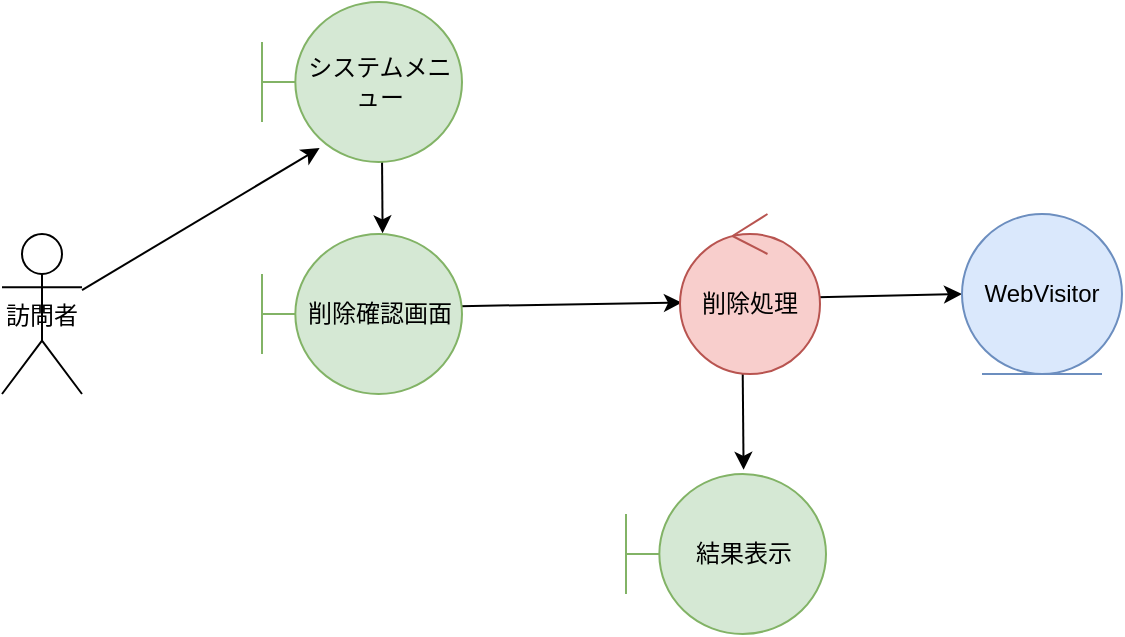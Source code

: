 <mxfile>
    <diagram id="F2gl8E2Mv4HkHhDspFIS" name="削除ロバストネス図">
        <mxGraphModel dx="955" dy="407" grid="1" gridSize="10" guides="1" tooltips="1" connect="1" arrows="1" fold="1" page="1" pageScale="1" pageWidth="827" pageHeight="1169" math="0" shadow="0">
            <root>
                <mxCell id="0"/>
                <mxCell id="1" parent="0"/>
                <mxCell id="18" value="訪問者" style="shape=umlActor;" vertex="1" parent="1">
                    <mxGeometry x="40" y="200" width="40" height="80" as="geometry"/>
                </mxCell>
                <mxCell id="24" style="entryX=0.288;entryY=0.913;entryDx=0;entryDy=0;entryPerimeter=0;" edge="1" parent="1" source="18" target="29">
                    <mxGeometry relative="1" as="geometry">
                        <mxPoint x="183.636" y="160" as="targetPoint"/>
                    </mxGeometry>
                </mxCell>
                <mxCell id="25" style="entryX=0.603;entryY=-0.004;entryDx=0;entryDy=0;entryPerimeter=0;" edge="1" parent="1" target="30">
                    <mxGeometry relative="1" as="geometry">
                        <mxPoint x="230" y="160" as="sourcePoint"/>
                        <mxPoint x="230" y="200" as="targetPoint"/>
                    </mxGeometry>
                </mxCell>
                <mxCell id="26" style="exitX=0.99;exitY=0.451;exitDx=0;exitDy=0;exitPerimeter=0;entryX=0.014;entryY=0.554;entryDx=0;entryDy=0;entryPerimeter=0;" edge="1" parent="1" source="30" target="32">
                    <mxGeometry relative="1" as="geometry">
                        <mxPoint x="300" y="230" as="sourcePoint"/>
                        <mxPoint x="360" y="232.156" as="targetPoint"/>
                    </mxGeometry>
                </mxCell>
                <mxCell id="27" style="exitX=0.981;exitY=0.521;exitDx=0;exitDy=0;exitPerimeter=0;entryX=0;entryY=0.5;entryDx=0;entryDy=0;" edge="1" parent="1" source="32" target="33">
                    <mxGeometry relative="1" as="geometry">
                        <mxPoint x="460" y="230" as="sourcePoint"/>
                        <mxPoint x="520" y="230.687" as="targetPoint"/>
                    </mxGeometry>
                </mxCell>
                <mxCell id="28" style="entryX=0.588;entryY=-0.026;entryDx=0;entryDy=0;entryPerimeter=0;" edge="1" parent="1" target="31">
                    <mxGeometry relative="1" as="geometry">
                        <mxPoint x="410.273" y="260" as="sourcePoint"/>
                        <mxPoint x="425" y="320" as="targetPoint"/>
                    </mxGeometry>
                </mxCell>
                <mxCell id="29" value="システムメニュー" style="shape=umlBoundary;whiteSpace=wrap;html=1;fillColor=#d5e8d4;strokeColor=#82b366;" vertex="1" parent="1">
                    <mxGeometry x="170" y="84" width="100" height="80" as="geometry"/>
                </mxCell>
                <mxCell id="30" value="削除確認画面" style="shape=umlBoundary;whiteSpace=wrap;html=1;fillColor=#d5e8d4;strokeColor=#82b366;" vertex="1" parent="1">
                    <mxGeometry x="170" y="200" width="100" height="80" as="geometry"/>
                </mxCell>
                <mxCell id="31" value="結果表示" style="shape=umlBoundary;whiteSpace=wrap;html=1;fillColor=#d5e8d4;strokeColor=#82b366;" vertex="1" parent="1">
                    <mxGeometry x="352" y="320" width="100" height="80" as="geometry"/>
                </mxCell>
                <mxCell id="32" value="削除処理" style="ellipse;shape=umlControl;whiteSpace=wrap;html=1;fillColor=#f8cecc;strokeColor=#b85450;" vertex="1" parent="1">
                    <mxGeometry x="379" y="190" width="70" height="80" as="geometry"/>
                </mxCell>
                <mxCell id="33" value="WebVisitor" style="ellipse;shape=umlEntity;whiteSpace=wrap;html=1;fillColor=#dae8fc;strokeColor=#6c8ebf;" vertex="1" parent="1">
                    <mxGeometry x="520" y="190" width="80" height="80" as="geometry"/>
                </mxCell>
            </root>
        </mxGraphModel>
    </diagram>
</mxfile>